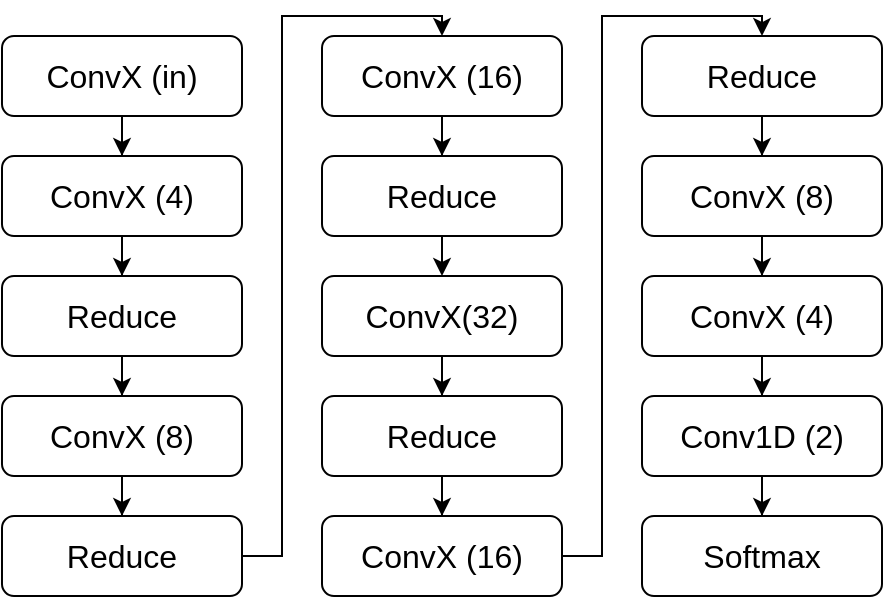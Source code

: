 <mxfile version="21.1.6" type="device" pages="2">
  <diagram id="tJ7p3LnjiJhv3BW7GDjU" name="Net_60">
    <mxGraphModel dx="700" dy="377" grid="1" gridSize="10" guides="1" tooltips="1" connect="1" arrows="1" fold="1" page="1" pageScale="1" pageWidth="850" pageHeight="1100" math="0" shadow="0">
      <root>
        <mxCell id="0" />
        <mxCell id="1" parent="0" />
        <mxCell id="tdk-HrJxNwO2N6UlPz3r-4" style="edgeStyle=orthogonalEdgeStyle;rounded=0;orthogonalLoop=1;jettySize=auto;html=1;" edge="1" parent="1" source="tdk-HrJxNwO2N6UlPz3r-1" target="tdk-HrJxNwO2N6UlPz3r-2">
          <mxGeometry relative="1" as="geometry" />
        </mxCell>
        <mxCell id="tdk-HrJxNwO2N6UlPz3r-1" value="&lt;font style=&quot;font-size: 16px;&quot;&gt;ConvX (in)&lt;br&gt;&lt;/font&gt;" style="rounded=1;whiteSpace=wrap;html=1;" vertex="1" parent="1">
          <mxGeometry x="40" y="40" width="120" height="40" as="geometry" />
        </mxCell>
        <mxCell id="tdk-HrJxNwO2N6UlPz3r-5" style="edgeStyle=orthogonalEdgeStyle;rounded=0;orthogonalLoop=1;jettySize=auto;html=1;" edge="1" parent="1" source="tdk-HrJxNwO2N6UlPz3r-2" target="tdk-HrJxNwO2N6UlPz3r-3">
          <mxGeometry relative="1" as="geometry" />
        </mxCell>
        <mxCell id="tdk-HrJxNwO2N6UlPz3r-2" value="&lt;font style=&quot;font-size: 16px;&quot;&gt;ConvX (4)&lt;br&gt;&lt;/font&gt;" style="rounded=1;whiteSpace=wrap;html=1;" vertex="1" parent="1">
          <mxGeometry x="40" y="100" width="120" height="40" as="geometry" />
        </mxCell>
        <mxCell id="tdk-HrJxNwO2N6UlPz3r-12" style="edgeStyle=orthogonalEdgeStyle;rounded=0;orthogonalLoop=1;jettySize=auto;html=1;" edge="1" parent="1" source="tdk-HrJxNwO2N6UlPz3r-3" target="tdk-HrJxNwO2N6UlPz3r-7">
          <mxGeometry relative="1" as="geometry" />
        </mxCell>
        <mxCell id="tdk-HrJxNwO2N6UlPz3r-3" value="&lt;font style=&quot;font-size: 16px;&quot;&gt;Reduce&lt;br&gt;&lt;/font&gt;" style="rounded=1;whiteSpace=wrap;html=1;" vertex="1" parent="1">
          <mxGeometry x="40" y="160" width="120" height="40" as="geometry" />
        </mxCell>
        <mxCell id="tdk-HrJxNwO2N6UlPz3r-6" style="edgeStyle=orthogonalEdgeStyle;rounded=0;orthogonalLoop=1;jettySize=auto;html=1;" edge="1" parent="1" source="tdk-HrJxNwO2N6UlPz3r-7" target="tdk-HrJxNwO2N6UlPz3r-8">
          <mxGeometry relative="1" as="geometry" />
        </mxCell>
        <mxCell id="tdk-HrJxNwO2N6UlPz3r-7" value="&lt;font style=&quot;font-size: 16px;&quot;&gt;ConvX (8)&lt;br&gt;&lt;/font&gt;" style="rounded=1;whiteSpace=wrap;html=1;" vertex="1" parent="1">
          <mxGeometry x="40" y="220" width="120" height="40" as="geometry" />
        </mxCell>
        <mxCell id="tdk-HrJxNwO2N6UlPz3r-29" style="edgeStyle=orthogonalEdgeStyle;rounded=0;orthogonalLoop=1;jettySize=auto;html=1;exitX=1;exitY=0.5;exitDx=0;exitDy=0;" edge="1" parent="1" source="tdk-HrJxNwO2N6UlPz3r-8" target="tdk-HrJxNwO2N6UlPz3r-10">
          <mxGeometry relative="1" as="geometry">
            <Array as="points">
              <mxPoint x="180" y="300" />
              <mxPoint x="180" y="30" />
              <mxPoint x="260" y="30" />
            </Array>
          </mxGeometry>
        </mxCell>
        <mxCell id="tdk-HrJxNwO2N6UlPz3r-8" value="&lt;font style=&quot;font-size: 16px;&quot;&gt;Reduce&lt;br&gt;&lt;/font&gt;" style="rounded=1;whiteSpace=wrap;html=1;" vertex="1" parent="1">
          <mxGeometry x="40" y="280" width="120" height="40" as="geometry" />
        </mxCell>
        <mxCell id="tdk-HrJxNwO2N6UlPz3r-9" style="edgeStyle=orthogonalEdgeStyle;rounded=0;orthogonalLoop=1;jettySize=auto;html=1;" edge="1" parent="1" source="tdk-HrJxNwO2N6UlPz3r-10" target="tdk-HrJxNwO2N6UlPz3r-11">
          <mxGeometry relative="1" as="geometry" />
        </mxCell>
        <mxCell id="tdk-HrJxNwO2N6UlPz3r-10" value="&lt;font style=&quot;font-size: 16px;&quot;&gt;ConvX (16)&lt;br&gt;&lt;/font&gt;" style="rounded=1;whiteSpace=wrap;html=1;" vertex="1" parent="1">
          <mxGeometry x="200" y="40" width="120" height="40" as="geometry" />
        </mxCell>
        <mxCell id="tdk-HrJxNwO2N6UlPz3r-30" style="edgeStyle=orthogonalEdgeStyle;rounded=0;orthogonalLoop=1;jettySize=auto;html=1;exitX=0.5;exitY=1;exitDx=0;exitDy=0;" edge="1" parent="1" source="tdk-HrJxNwO2N6UlPz3r-11" target="tdk-HrJxNwO2N6UlPz3r-20">
          <mxGeometry relative="1" as="geometry">
            <Array as="points">
              <mxPoint x="260" y="160" />
            </Array>
          </mxGeometry>
        </mxCell>
        <mxCell id="tdk-HrJxNwO2N6UlPz3r-11" value="&lt;font style=&quot;font-size: 16px;&quot;&gt;Reduce&lt;br&gt;&lt;/font&gt;" style="rounded=1;whiteSpace=wrap;html=1;" vertex="1" parent="1">
          <mxGeometry x="200" y="100" width="120" height="40" as="geometry" />
        </mxCell>
        <mxCell id="tdk-HrJxNwO2N6UlPz3r-19" style="edgeStyle=orthogonalEdgeStyle;rounded=0;orthogonalLoop=1;jettySize=auto;html=1;" edge="1" parent="1" source="tdk-HrJxNwO2N6UlPz3r-20" target="tdk-HrJxNwO2N6UlPz3r-21">
          <mxGeometry relative="1" as="geometry" />
        </mxCell>
        <mxCell id="tdk-HrJxNwO2N6UlPz3r-20" value="&lt;font style=&quot;font-size: 16px;&quot;&gt;ConvX(32)&lt;br&gt;&lt;/font&gt;" style="rounded=1;whiteSpace=wrap;html=1;" vertex="1" parent="1">
          <mxGeometry x="200" y="160" width="120" height="40" as="geometry" />
        </mxCell>
        <mxCell id="tdk-HrJxNwO2N6UlPz3r-31" style="edgeStyle=orthogonalEdgeStyle;rounded=0;orthogonalLoop=1;jettySize=auto;html=1;" edge="1" parent="1" source="tdk-HrJxNwO2N6UlPz3r-21" target="tdk-HrJxNwO2N6UlPz3r-23">
          <mxGeometry relative="1" as="geometry" />
        </mxCell>
        <mxCell id="tdk-HrJxNwO2N6UlPz3r-21" value="&lt;font style=&quot;font-size: 16px;&quot;&gt;Reduce&lt;br&gt;&lt;/font&gt;" style="rounded=1;whiteSpace=wrap;html=1;" vertex="1" parent="1">
          <mxGeometry x="200" y="220" width="120" height="40" as="geometry" />
        </mxCell>
        <mxCell id="tdk-HrJxNwO2N6UlPz3r-22" style="edgeStyle=orthogonalEdgeStyle;rounded=0;orthogonalLoop=1;jettySize=auto;html=1;" edge="1" parent="1" source="tdk-HrJxNwO2N6UlPz3r-23" target="tdk-HrJxNwO2N6UlPz3r-24">
          <mxGeometry relative="1" as="geometry">
            <Array as="points">
              <mxPoint x="340" y="300" />
              <mxPoint x="340" y="30" />
              <mxPoint x="420" y="30" />
            </Array>
          </mxGeometry>
        </mxCell>
        <mxCell id="tdk-HrJxNwO2N6UlPz3r-23" value="&lt;font style=&quot;font-size: 16px;&quot;&gt;ConvX (16)&lt;br&gt;&lt;/font&gt;" style="rounded=1;whiteSpace=wrap;html=1;" vertex="1" parent="1">
          <mxGeometry x="200" y="280" width="120" height="40" as="geometry" />
        </mxCell>
        <mxCell id="tdk-HrJxNwO2N6UlPz3r-33" style="edgeStyle=orthogonalEdgeStyle;rounded=0;orthogonalLoop=1;jettySize=auto;html=1;" edge="1" parent="1" source="tdk-HrJxNwO2N6UlPz3r-24" target="tdk-HrJxNwO2N6UlPz3r-25">
          <mxGeometry relative="1" as="geometry" />
        </mxCell>
        <mxCell id="tdk-HrJxNwO2N6UlPz3r-24" value="&lt;font style=&quot;font-size: 16px;&quot;&gt;Reduce&lt;br&gt;&lt;/font&gt;" style="rounded=1;whiteSpace=wrap;html=1;" vertex="1" parent="1">
          <mxGeometry x="360" y="40" width="120" height="40" as="geometry" />
        </mxCell>
        <mxCell id="tdk-HrJxNwO2N6UlPz3r-35" style="edgeStyle=orthogonalEdgeStyle;rounded=0;orthogonalLoop=1;jettySize=auto;html=1;" edge="1" parent="1" source="tdk-HrJxNwO2N6UlPz3r-25" target="tdk-HrJxNwO2N6UlPz3r-26">
          <mxGeometry relative="1" as="geometry" />
        </mxCell>
        <mxCell id="tdk-HrJxNwO2N6UlPz3r-25" value="&lt;font style=&quot;font-size: 16px;&quot;&gt;ConvX (8)&lt;br&gt;&lt;/font&gt;" style="rounded=1;whiteSpace=wrap;html=1;" vertex="1" parent="1">
          <mxGeometry x="360" y="100" width="120" height="40" as="geometry" />
        </mxCell>
        <mxCell id="tdk-HrJxNwO2N6UlPz3r-37" style="edgeStyle=orthogonalEdgeStyle;rounded=0;orthogonalLoop=1;jettySize=auto;html=1;" edge="1" parent="1" source="tdk-HrJxNwO2N6UlPz3r-26" target="tdk-HrJxNwO2N6UlPz3r-27">
          <mxGeometry relative="1" as="geometry" />
        </mxCell>
        <mxCell id="tdk-HrJxNwO2N6UlPz3r-26" value="&lt;font style=&quot;font-size: 16px;&quot;&gt;ConvX (4)&lt;br&gt;&lt;/font&gt;" style="rounded=1;whiteSpace=wrap;html=1;" vertex="1" parent="1">
          <mxGeometry x="360" y="160" width="120" height="40" as="geometry" />
        </mxCell>
        <mxCell id="tdk-HrJxNwO2N6UlPz3r-38" style="edgeStyle=orthogonalEdgeStyle;rounded=0;orthogonalLoop=1;jettySize=auto;html=1;" edge="1" parent="1" source="tdk-HrJxNwO2N6UlPz3r-27" target="tdk-HrJxNwO2N6UlPz3r-28">
          <mxGeometry relative="1" as="geometry" />
        </mxCell>
        <mxCell id="tdk-HrJxNwO2N6UlPz3r-27" value="&lt;font style=&quot;font-size: 16px;&quot;&gt;Conv1D (2)&lt;br&gt;&lt;/font&gt;" style="rounded=1;whiteSpace=wrap;html=1;" vertex="1" parent="1">
          <mxGeometry x="360" y="220" width="120" height="40" as="geometry" />
        </mxCell>
        <mxCell id="tdk-HrJxNwO2N6UlPz3r-28" value="&lt;font style=&quot;font-size: 16px;&quot;&gt;Softmax&lt;br&gt;&lt;/font&gt;" style="rounded=1;whiteSpace=wrap;html=1;" vertex="1" parent="1">
          <mxGeometry x="360" y="280" width="120" height="40" as="geometry" />
        </mxCell>
      </root>
    </mxGraphModel>
  </diagram>
  <diagram name="ConvX" id="TAikiOPM3uduzQ_LN7-B">
    <mxGraphModel dx="819" dy="442" grid="1" gridSize="10" guides="1" tooltips="1" connect="1" arrows="1" fold="1" page="1" pageScale="1" pageWidth="850" pageHeight="1100" math="0" shadow="0">
      <root>
        <mxCell id="0" />
        <mxCell id="1" parent="0" />
        <mxCell id="jqdjMSUEEWet36WCWsnp-6" value="" style="edgeStyle=orthogonalEdgeStyle;rounded=0;orthogonalLoop=1;jettySize=auto;html=1;" edge="1" parent="1" source="jqdjMSUEEWet36WCWsnp-1" target="jqdjMSUEEWet36WCWsnp-4">
          <mxGeometry relative="1" as="geometry" />
        </mxCell>
        <mxCell id="jqdjMSUEEWet36WCWsnp-1" value="&lt;font style=&quot;font-size: 16px;&quot;&gt;Covn1D&lt;/font&gt;" style="rounded=1;whiteSpace=wrap;html=1;" vertex="1" parent="1">
          <mxGeometry x="40" y="40" width="120" height="40" as="geometry" />
        </mxCell>
        <mxCell id="jqdjMSUEEWet36WCWsnp-7" style="edgeStyle=orthogonalEdgeStyle;rounded=0;orthogonalLoop=1;jettySize=auto;html=1;exitX=0.5;exitY=1;exitDx=0;exitDy=0;" edge="1" parent="1" source="jqdjMSUEEWet36WCWsnp-4" target="jqdjMSUEEWet36WCWsnp-5">
          <mxGeometry relative="1" as="geometry" />
        </mxCell>
        <mxCell id="jqdjMSUEEWet36WCWsnp-4" value="&lt;font style=&quot;font-size: 16px;&quot;&gt;BatchNorm&lt;br&gt;&lt;/font&gt;" style="rounded=1;whiteSpace=wrap;html=1;" vertex="1" parent="1">
          <mxGeometry x="40" y="120" width="120" height="40" as="geometry" />
        </mxCell>
        <mxCell id="jqdjMSUEEWet36WCWsnp-5" value="&lt;font style=&quot;font-size: 16px;&quot;&gt;ReLU&lt;br&gt;&lt;/font&gt;" style="rounded=1;whiteSpace=wrap;html=1;" vertex="1" parent="1">
          <mxGeometry x="40" y="200" width="120" height="40" as="geometry" />
        </mxCell>
      </root>
    </mxGraphModel>
  </diagram>
</mxfile>
